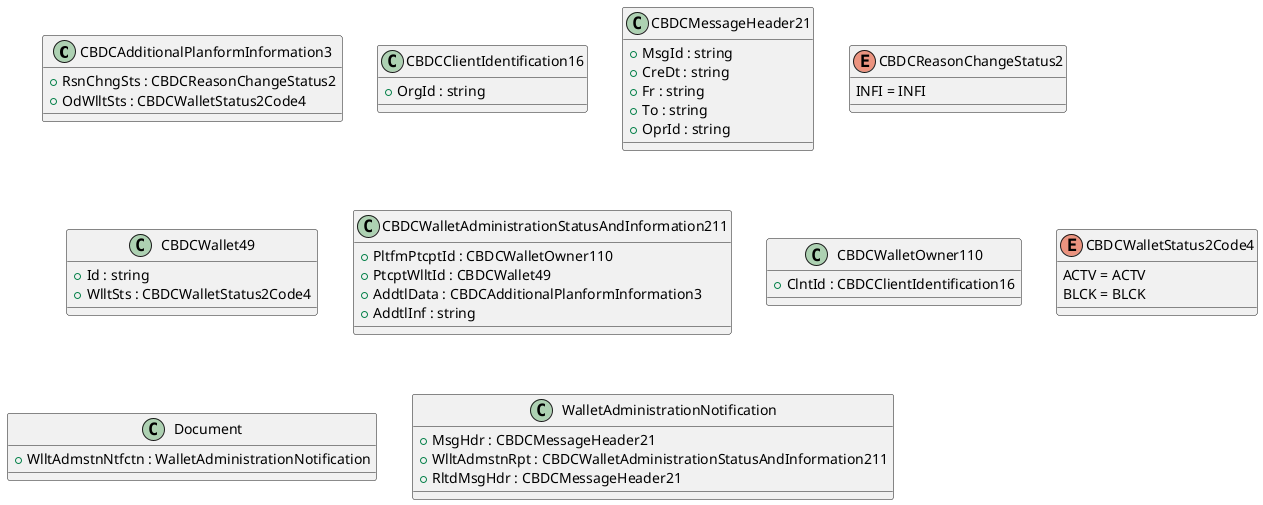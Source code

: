 @startuml

class CBDCAdditionalPlanformInformation3 {
    +RsnChngSts : CBDCReasonChangeStatus2
    +OdWlltSts : CBDCWalletStatus2Code4
}
class CBDCClientIdentification16 {
    +OrgId : string
}
class CBDCMessageHeader21 {
    +MsgId : string
    +CreDt : string
    +Fr : string
    +To : string
    +OprId : string
}
enum CBDCReasonChangeStatus2 {
    INFI = INFI
}
class CBDCWallet49 {
    +Id : string
    +WlltSts : CBDCWalletStatus2Code4
}
class CBDCWalletAdministrationStatusAndInformation211 {
    +PltfmPtcptId : CBDCWalletOwner110
    +PtcptWlltId : CBDCWallet49
    +AddtlData : CBDCAdditionalPlanformInformation3
    +AddtlInf : string
}
class CBDCWalletOwner110 {
    +ClntId : CBDCClientIdentification16
}
enum CBDCWalletStatus2Code4 {
    ACTV = ACTV
    BLCK = BLCK
}
class Document {
    +WlltAdmstnNtfctn : WalletAdministrationNotification
}
class WalletAdministrationNotification {
    +MsgHdr : CBDCMessageHeader21
    +WlltAdmstnRpt : CBDCWalletAdministrationStatusAndInformation211
    +RltdMsgHdr : CBDCMessageHeader21
}

@enduml
